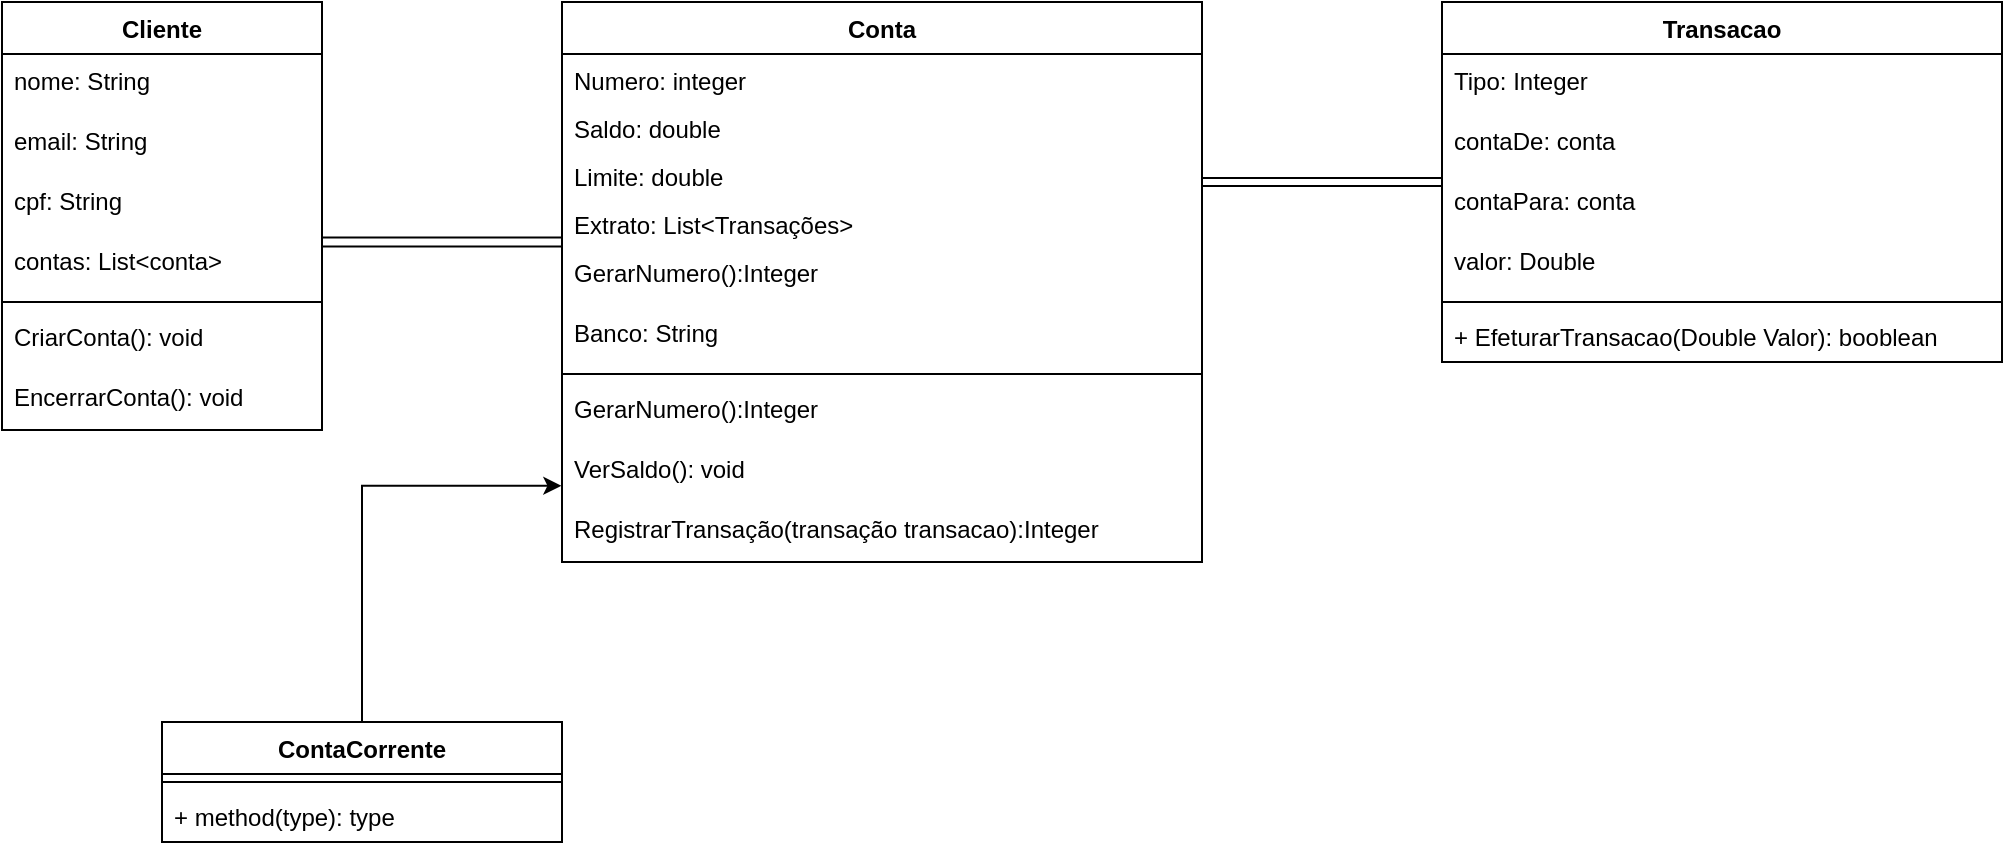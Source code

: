 <mxfile version="24.0.2" type="github">
  <diagram name="Página-1" id="beclMFLxGuJeknQaG3Ke">
    <mxGraphModel dx="1674" dy="756" grid="1" gridSize="10" guides="1" tooltips="1" connect="1" arrows="1" fold="1" page="1" pageScale="1" pageWidth="827" pageHeight="1169" math="0" shadow="0">
      <root>
        <mxCell id="0" />
        <mxCell id="1" parent="0" />
        <mxCell id="EJfEsMFhtHWVOwrT9QT5-1" value="Conta" style="swimlane;fontStyle=1;align=center;verticalAlign=top;childLayout=stackLayout;horizontal=1;startSize=26;horizontalStack=0;resizeParent=1;resizeParentMax=0;resizeLast=0;collapsible=1;marginBottom=0;whiteSpace=wrap;html=1;" vertex="1" parent="1">
          <mxGeometry x="280" width="320" height="280" as="geometry" />
        </mxCell>
        <mxCell id="EJfEsMFhtHWVOwrT9QT5-2" value="Numero: integer" style="text;align=left;verticalAlign=top;spacingLeft=4;spacingRight=4;overflow=hidden;rotatable=0;points=[[0,0.5],[1,0.5]];portConstraint=eastwest;" vertex="1" parent="EJfEsMFhtHWVOwrT9QT5-1">
          <mxGeometry y="26" width="320" height="24" as="geometry" />
        </mxCell>
        <mxCell id="EJfEsMFhtHWVOwrT9QT5-3" value="Saldo: double" style="text;align=left;verticalAlign=top;spacingLeft=4;spacingRight=4;overflow=hidden;rotatable=0;points=[[0,0.5],[1,0.5]];portConstraint=eastwest;" vertex="1" parent="EJfEsMFhtHWVOwrT9QT5-1">
          <mxGeometry y="50" width="320" height="24" as="geometry" />
        </mxCell>
        <mxCell id="EJfEsMFhtHWVOwrT9QT5-4" value="Limite: double" style="text;align=left;verticalAlign=top;spacingLeft=4;spacingRight=4;overflow=hidden;rotatable=0;points=[[0,0.5],[1,0.5]];portConstraint=eastwest;" vertex="1" parent="EJfEsMFhtHWVOwrT9QT5-1">
          <mxGeometry y="74" width="320" height="24" as="geometry" />
        </mxCell>
        <mxCell id="EJfEsMFhtHWVOwrT9QT5-5" value="Extrato: List&lt;Transações&gt;" style="text;align=left;verticalAlign=top;spacingLeft=4;spacingRight=4;overflow=hidden;rotatable=0;points=[[0,0.5],[1,0.5]];portConstraint=eastwest;" vertex="1" parent="EJfEsMFhtHWVOwrT9QT5-1">
          <mxGeometry y="98" width="320" height="24" as="geometry" />
        </mxCell>
        <mxCell id="EJfEsMFhtHWVOwrT9QT5-6" value="GerarNumero():Integer" style="text;align=left;verticalAlign=top;spacingLeft=4;spacingRight=4;overflow=hidden;rotatable=0;points=[[0,0.5],[1,0.5]];portConstraint=eastwest;" vertex="1" parent="EJfEsMFhtHWVOwrT9QT5-1">
          <mxGeometry y="122" width="320" height="30" as="geometry" />
        </mxCell>
        <mxCell id="EJfEsMFhtHWVOwrT9QT5-7" value="Banco: String" style="text;align=left;verticalAlign=top;spacingLeft=4;spacingRight=4;overflow=hidden;rotatable=0;points=[[0,0.5],[1,0.5]];portConstraint=eastwest;" vertex="1" parent="EJfEsMFhtHWVOwrT9QT5-1">
          <mxGeometry y="152" width="320" height="30" as="geometry" />
        </mxCell>
        <mxCell id="EJfEsMFhtHWVOwrT9QT5-8" value="" style="line;strokeWidth=1;fillColor=none;align=left;verticalAlign=middle;spacingTop=-1;spacingLeft=3;spacingRight=3;rotatable=0;labelPosition=right;points=[];portConstraint=eastwest;strokeColor=inherit;" vertex="1" parent="EJfEsMFhtHWVOwrT9QT5-1">
          <mxGeometry y="182" width="320" height="8" as="geometry" />
        </mxCell>
        <mxCell id="EJfEsMFhtHWVOwrT9QT5-9" value="GerarNumero():Integer" style="text;align=left;verticalAlign=top;spacingLeft=4;spacingRight=4;overflow=hidden;rotatable=0;points=[[0,0.5],[1,0.5]];portConstraint=eastwest;" vertex="1" parent="EJfEsMFhtHWVOwrT9QT5-1">
          <mxGeometry y="190" width="320" height="30" as="geometry" />
        </mxCell>
        <mxCell id="EJfEsMFhtHWVOwrT9QT5-10" value="VerSaldo(): void" style="text;align=left;verticalAlign=top;spacingLeft=4;spacingRight=4;overflow=hidden;rotatable=0;points=[[0,0.5],[1,0.5]];portConstraint=eastwest;" vertex="1" parent="EJfEsMFhtHWVOwrT9QT5-1">
          <mxGeometry y="220" width="320" height="30" as="geometry" />
        </mxCell>
        <mxCell id="EJfEsMFhtHWVOwrT9QT5-11" value="RegistrarTransação(transação transacao):Integer" style="text;align=left;verticalAlign=top;spacingLeft=4;spacingRight=4;overflow=hidden;rotatable=0;points=[[0,0.5],[1,0.5]];portConstraint=eastwest;" vertex="1" parent="EJfEsMFhtHWVOwrT9QT5-1">
          <mxGeometry y="250" width="320" height="30" as="geometry" />
        </mxCell>
        <mxCell id="EJfEsMFhtHWVOwrT9QT5-51" style="edgeStyle=orthogonalEdgeStyle;rounded=0;orthogonalLoop=1;jettySize=auto;html=1;shape=link;width=-4.419;" edge="1" parent="1" source="EJfEsMFhtHWVOwrT9QT5-42">
          <mxGeometry relative="1" as="geometry">
            <mxPoint x="280" y="120" as="targetPoint" />
            <Array as="points">
              <mxPoint x="280" y="120" />
            </Array>
          </mxGeometry>
        </mxCell>
        <mxCell id="EJfEsMFhtHWVOwrT9QT5-42" value="Cliente" style="swimlane;fontStyle=1;align=center;verticalAlign=top;childLayout=stackLayout;horizontal=1;startSize=26;horizontalStack=0;resizeParent=1;resizeParentMax=0;resizeLast=0;collapsible=1;marginBottom=0;whiteSpace=wrap;html=1;" vertex="1" parent="1">
          <mxGeometry width="160" height="214" as="geometry" />
        </mxCell>
        <mxCell id="EJfEsMFhtHWVOwrT9QT5-43" value="nome: String" style="text;align=left;verticalAlign=top;spacingLeft=4;spacingRight=4;overflow=hidden;rotatable=0;points=[[0,0.5],[1,0.5]];portConstraint=eastwest;" vertex="1" parent="EJfEsMFhtHWVOwrT9QT5-42">
          <mxGeometry y="26" width="160" height="30" as="geometry" />
        </mxCell>
        <mxCell id="EJfEsMFhtHWVOwrT9QT5-44" value="email: String" style="text;align=left;verticalAlign=top;spacingLeft=4;spacingRight=4;overflow=hidden;rotatable=0;points=[[0,0.5],[1,0.5]];portConstraint=eastwest;" vertex="1" parent="EJfEsMFhtHWVOwrT9QT5-42">
          <mxGeometry y="56" width="160" height="30" as="geometry" />
        </mxCell>
        <mxCell id="EJfEsMFhtHWVOwrT9QT5-45" value="cpf: String" style="text;align=left;verticalAlign=top;spacingLeft=4;spacingRight=4;overflow=hidden;rotatable=0;points=[[0,0.5],[1,0.5]];portConstraint=eastwest;" vertex="1" parent="EJfEsMFhtHWVOwrT9QT5-42">
          <mxGeometry y="86" width="160" height="30" as="geometry" />
        </mxCell>
        <mxCell id="EJfEsMFhtHWVOwrT9QT5-46" value="contas: List&lt;conta&gt;" style="text;align=left;verticalAlign=top;spacingLeft=4;spacingRight=4;overflow=hidden;rotatable=0;points=[[0,0.5],[1,0.5]];portConstraint=eastwest;" vertex="1" parent="EJfEsMFhtHWVOwrT9QT5-42">
          <mxGeometry y="116" width="160" height="30" as="geometry" />
        </mxCell>
        <mxCell id="EJfEsMFhtHWVOwrT9QT5-47" value="" style="line;strokeWidth=1;fillColor=none;align=left;verticalAlign=middle;spacingTop=-1;spacingLeft=3;spacingRight=3;rotatable=0;labelPosition=right;points=[];portConstraint=eastwest;strokeColor=inherit;" vertex="1" parent="EJfEsMFhtHWVOwrT9QT5-42">
          <mxGeometry y="146" width="160" height="8" as="geometry" />
        </mxCell>
        <mxCell id="EJfEsMFhtHWVOwrT9QT5-48" value="CriarConta(): void" style="text;align=left;verticalAlign=top;spacingLeft=4;spacingRight=4;overflow=hidden;rotatable=0;points=[[0,0.5],[1,0.5]];portConstraint=eastwest;" vertex="1" parent="EJfEsMFhtHWVOwrT9QT5-42">
          <mxGeometry y="154" width="160" height="30" as="geometry" />
        </mxCell>
        <mxCell id="EJfEsMFhtHWVOwrT9QT5-49" value="EncerrarConta(): void" style="text;align=left;verticalAlign=top;spacingLeft=4;spacingRight=4;overflow=hidden;rotatable=0;points=[[0,0.5],[1,0.5]];portConstraint=eastwest;" vertex="1" parent="EJfEsMFhtHWVOwrT9QT5-42">
          <mxGeometry y="184" width="160" height="30" as="geometry" />
        </mxCell>
        <mxCell id="EJfEsMFhtHWVOwrT9QT5-50" style="edgeStyle=orthogonalEdgeStyle;rounded=0;orthogonalLoop=1;jettySize=auto;html=1;exitX=1;exitY=0.5;exitDx=0;exitDy=0;" edge="1" parent="EJfEsMFhtHWVOwrT9QT5-42" source="EJfEsMFhtHWVOwrT9QT5-49" target="EJfEsMFhtHWVOwrT9QT5-49">
          <mxGeometry relative="1" as="geometry" />
        </mxCell>
        <mxCell id="EJfEsMFhtHWVOwrT9QT5-59" style="edgeStyle=orthogonalEdgeStyle;rounded=0;orthogonalLoop=1;jettySize=auto;html=1;shape=link;" edge="1" parent="1" source="EJfEsMFhtHWVOwrT9QT5-52">
          <mxGeometry relative="1" as="geometry">
            <mxPoint x="600" y="90" as="targetPoint" />
          </mxGeometry>
        </mxCell>
        <mxCell id="EJfEsMFhtHWVOwrT9QT5-52" value="Transacao" style="swimlane;fontStyle=1;align=center;verticalAlign=top;childLayout=stackLayout;horizontal=1;startSize=26;horizontalStack=0;resizeParent=1;resizeParentMax=0;resizeLast=0;collapsible=1;marginBottom=0;whiteSpace=wrap;html=1;" vertex="1" parent="1">
          <mxGeometry x="720" width="280" height="180" as="geometry" />
        </mxCell>
        <mxCell id="EJfEsMFhtHWVOwrT9QT5-53" value="Tipo: Integer" style="text;align=left;verticalAlign=top;spacingLeft=4;spacingRight=4;overflow=hidden;rotatable=0;points=[[0,0.5],[1,0.5]];portConstraint=eastwest;" vertex="1" parent="EJfEsMFhtHWVOwrT9QT5-52">
          <mxGeometry y="26" width="280" height="30" as="geometry" />
        </mxCell>
        <mxCell id="EJfEsMFhtHWVOwrT9QT5-54" value="contaDe: conta" style="text;align=left;verticalAlign=top;spacingLeft=4;spacingRight=4;overflow=hidden;rotatable=0;points=[[0,0.5],[1,0.5]];portConstraint=eastwest;" vertex="1" parent="EJfEsMFhtHWVOwrT9QT5-52">
          <mxGeometry y="56" width="280" height="30" as="geometry" />
        </mxCell>
        <mxCell id="EJfEsMFhtHWVOwrT9QT5-55" value="contaPara: conta" style="text;align=left;verticalAlign=top;spacingLeft=4;spacingRight=4;overflow=hidden;rotatable=0;points=[[0,0.5],[1,0.5]];portConstraint=eastwest;" vertex="1" parent="EJfEsMFhtHWVOwrT9QT5-52">
          <mxGeometry y="86" width="280" height="30" as="geometry" />
        </mxCell>
        <mxCell id="EJfEsMFhtHWVOwrT9QT5-56" value="valor: Double" style="text;align=left;verticalAlign=top;spacingLeft=4;spacingRight=4;overflow=hidden;rotatable=0;points=[[0,0.5],[1,0.5]];portConstraint=eastwest;" vertex="1" parent="EJfEsMFhtHWVOwrT9QT5-52">
          <mxGeometry y="116" width="280" height="30" as="geometry" />
        </mxCell>
        <mxCell id="EJfEsMFhtHWVOwrT9QT5-57" value="" style="line;strokeWidth=1;fillColor=none;align=left;verticalAlign=middle;spacingTop=-1;spacingLeft=3;spacingRight=3;rotatable=0;labelPosition=right;points=[];portConstraint=eastwest;strokeColor=inherit;" vertex="1" parent="EJfEsMFhtHWVOwrT9QT5-52">
          <mxGeometry y="146" width="280" height="8" as="geometry" />
        </mxCell>
        <mxCell id="EJfEsMFhtHWVOwrT9QT5-58" value="+ EfeturarTransacao(Double Valor): booblean" style="text;strokeColor=none;fillColor=none;align=left;verticalAlign=top;spacingLeft=4;spacingRight=4;overflow=hidden;rotatable=0;points=[[0,0.5],[1,0.5]];portConstraint=eastwest;whiteSpace=wrap;html=1;" vertex="1" parent="EJfEsMFhtHWVOwrT9QT5-52">
          <mxGeometry y="154" width="280" height="26" as="geometry" />
        </mxCell>
        <mxCell id="EJfEsMFhtHWVOwrT9QT5-60" value="ContaCorrente" style="swimlane;fontStyle=1;align=center;verticalAlign=top;childLayout=stackLayout;horizontal=1;startSize=26;horizontalStack=0;resizeParent=1;resizeParentMax=0;resizeLast=0;collapsible=1;marginBottom=0;whiteSpace=wrap;html=1;" vertex="1" parent="1">
          <mxGeometry x="80" y="360" width="200" height="60" as="geometry" />
        </mxCell>
        <mxCell id="EJfEsMFhtHWVOwrT9QT5-61" value="" style="line;strokeWidth=1;fillColor=none;align=left;verticalAlign=middle;spacingTop=-1;spacingLeft=3;spacingRight=3;rotatable=0;labelPosition=right;points=[];portConstraint=eastwest;strokeColor=inherit;" vertex="1" parent="EJfEsMFhtHWVOwrT9QT5-60">
          <mxGeometry y="26" width="200" height="8" as="geometry" />
        </mxCell>
        <mxCell id="EJfEsMFhtHWVOwrT9QT5-62" value="+ method(type): type" style="text;strokeColor=none;fillColor=none;align=left;verticalAlign=top;spacingLeft=4;spacingRight=4;overflow=hidden;rotatable=0;points=[[0,0.5],[1,0.5]];portConstraint=eastwest;whiteSpace=wrap;html=1;" vertex="1" parent="EJfEsMFhtHWVOwrT9QT5-60">
          <mxGeometry y="34" width="200" height="26" as="geometry" />
        </mxCell>
        <mxCell id="EJfEsMFhtHWVOwrT9QT5-63" style="edgeStyle=orthogonalEdgeStyle;rounded=0;orthogonalLoop=1;jettySize=auto;html=1;entryX=-0.001;entryY=0.73;entryDx=0;entryDy=0;entryPerimeter=0;" edge="1" parent="1" source="EJfEsMFhtHWVOwrT9QT5-60" target="EJfEsMFhtHWVOwrT9QT5-10">
          <mxGeometry relative="1" as="geometry" />
        </mxCell>
      </root>
    </mxGraphModel>
  </diagram>
</mxfile>
